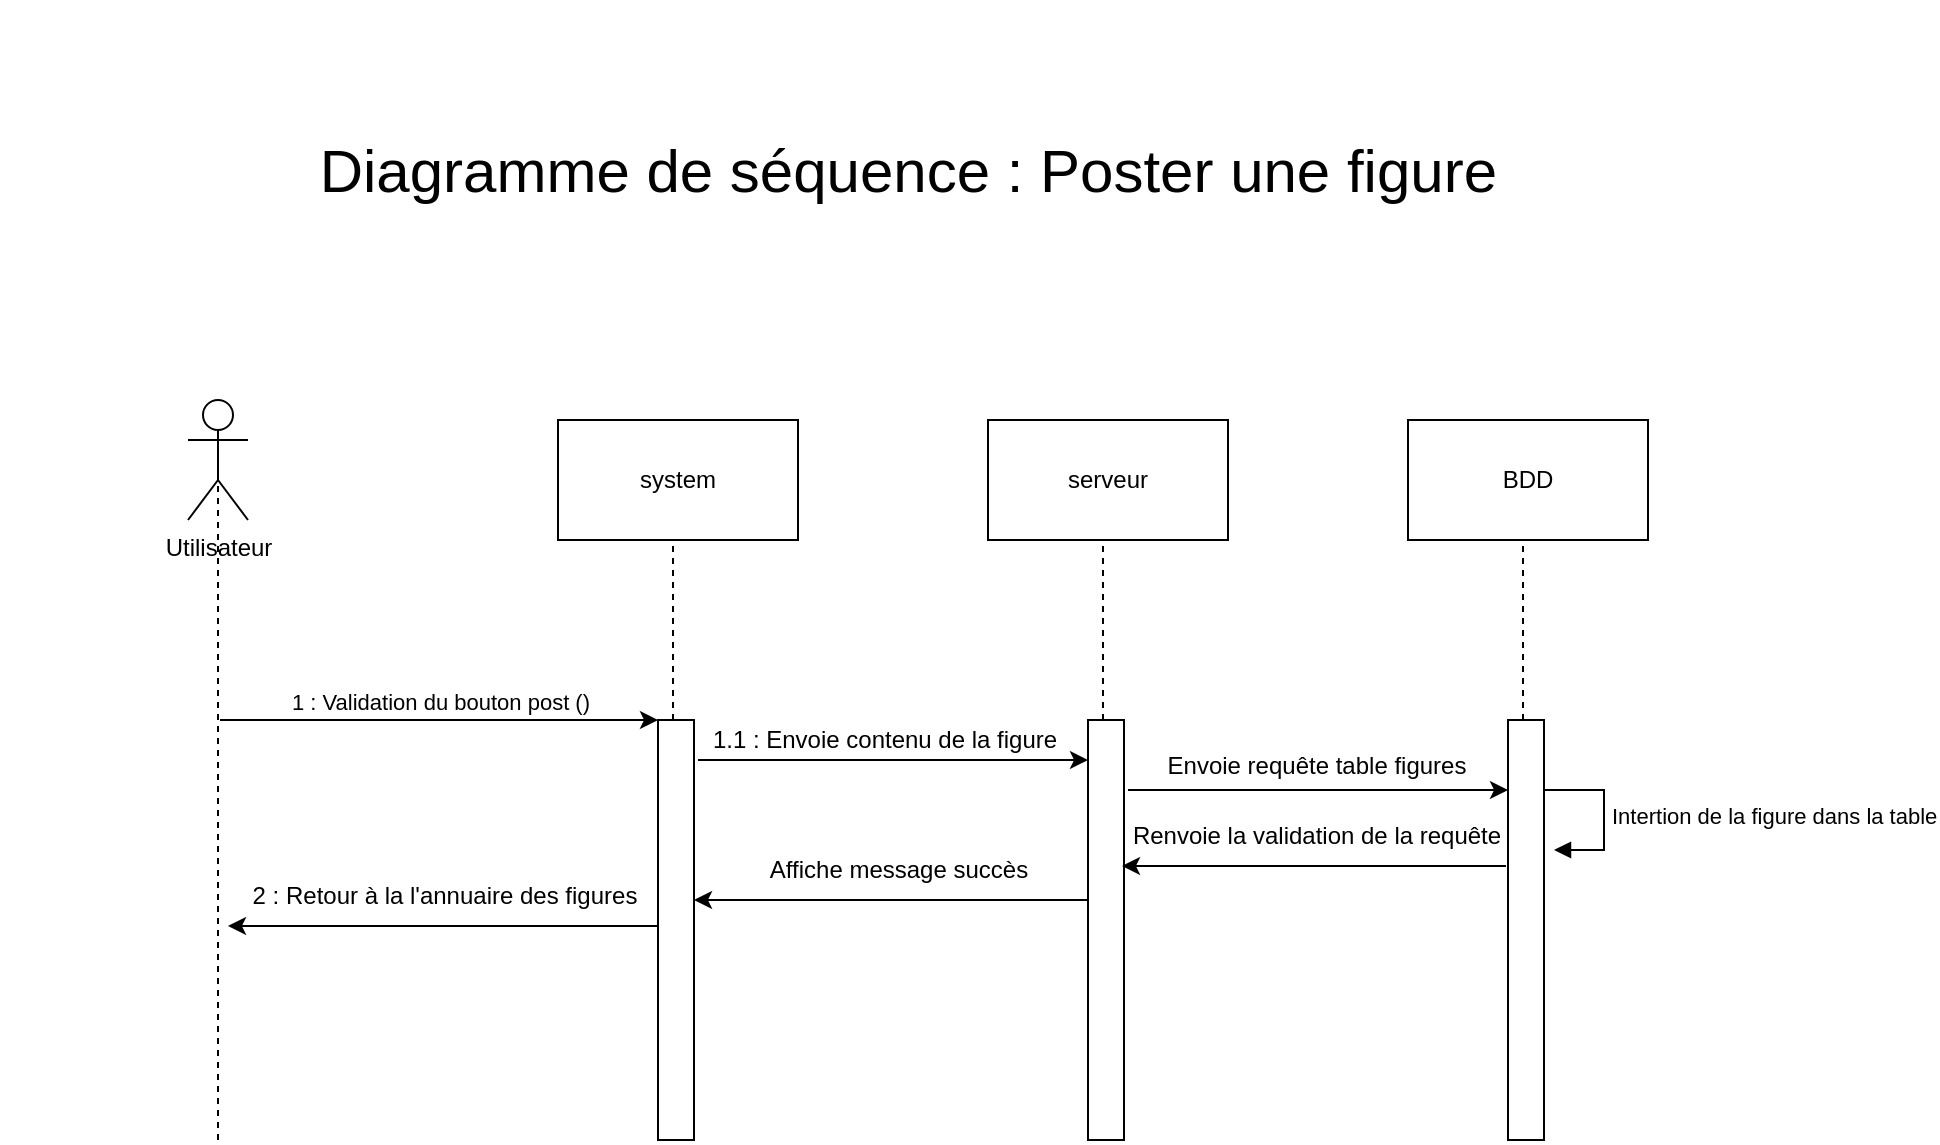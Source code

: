 <mxfile version="21.2.3" type="device">
  <diagram name="Page-1" id="ylSby2IFqSAbWUKDZ_E5">
    <mxGraphModel dx="1434" dy="797" grid="1" gridSize="10" guides="1" tooltips="1" connect="1" arrows="1" fold="1" page="1" pageScale="1" pageWidth="2339" pageHeight="3300" math="0" shadow="0">
      <root>
        <mxCell id="0" />
        <mxCell id="1" parent="0" />
        <mxCell id="0dHqTh75lFJwIoMNK_Vf-53" value="Utilisateur" style="shape=umlActor;verticalLabelPosition=bottom;verticalAlign=top;html=1;outlineConnect=0;" parent="1" vertex="1">
          <mxGeometry x="775" y="430" width="30" height="60" as="geometry" />
        </mxCell>
        <mxCell id="0dHqTh75lFJwIoMNK_Vf-54" value="" style="endArrow=none;dashed=1;html=1;rounded=0;entryX=0.5;entryY=0.5;entryDx=0;entryDy=0;entryPerimeter=0;" parent="1" target="0dHqTh75lFJwIoMNK_Vf-53" edge="1">
          <mxGeometry width="50" height="50" relative="1" as="geometry">
            <mxPoint x="790" y="800" as="sourcePoint" />
            <mxPoint x="795" y="520" as="targetPoint" />
          </mxGeometry>
        </mxCell>
        <mxCell id="0dHqTh75lFJwIoMNK_Vf-55" value="system" style="rounded=0;whiteSpace=wrap;html=1;" parent="1" vertex="1">
          <mxGeometry x="960" y="440" width="120" height="60" as="geometry" />
        </mxCell>
        <mxCell id="0dHqTh75lFJwIoMNK_Vf-56" value="" style="endArrow=none;dashed=1;html=1;rounded=0;entryX=0.5;entryY=0.5;entryDx=0;entryDy=0;entryPerimeter=0;" parent="1" source="0dHqTh75lFJwIoMNK_Vf-57" edge="1">
          <mxGeometry width="50" height="50" relative="1" as="geometry">
            <mxPoint x="1022.13" y="1099.61" as="sourcePoint" />
            <mxPoint x="1017.5" y="500" as="targetPoint" />
          </mxGeometry>
        </mxCell>
        <mxCell id="0dHqTh75lFJwIoMNK_Vf-57" value="" style="html=1;points=[];perimeter=orthogonalPerimeter;outlineConnect=0;targetShapes=umlLifeline;portConstraint=eastwest;newEdgeStyle={&quot;edgeStyle&quot;:&quot;elbowEdgeStyle&quot;,&quot;elbow&quot;:&quot;vertical&quot;,&quot;curved&quot;:0,&quot;rounded&quot;:0};" parent="1" vertex="1">
          <mxGeometry x="1010" y="590" width="18" height="210" as="geometry" />
        </mxCell>
        <mxCell id="0dHqTh75lFJwIoMNK_Vf-58" value="" style="endArrow=classic;html=1;rounded=0;" parent="1" target="0dHqTh75lFJwIoMNK_Vf-57" edge="1">
          <mxGeometry width="50" height="50" relative="1" as="geometry">
            <mxPoint x="791" y="590" as="sourcePoint" />
            <mxPoint x="841" y="540" as="targetPoint" />
          </mxGeometry>
        </mxCell>
        <mxCell id="0dHqTh75lFJwIoMNK_Vf-59" value="1 : Validation du bouton post ()" style="edgeLabel;html=1;align=center;verticalAlign=middle;resizable=0;points=[];" parent="0dHqTh75lFJwIoMNK_Vf-58" vertex="1" connectable="0">
          <mxGeometry x="0.315" y="-3" relative="1" as="geometry">
            <mxPoint x="-34" y="-12" as="offset" />
          </mxGeometry>
        </mxCell>
        <mxCell id="0dHqTh75lFJwIoMNK_Vf-60" value="serveur" style="rounded=0;whiteSpace=wrap;html=1;" parent="1" vertex="1">
          <mxGeometry x="1175" y="440" width="120" height="60" as="geometry" />
        </mxCell>
        <mxCell id="0dHqTh75lFJwIoMNK_Vf-61" value="" style="endArrow=none;dashed=1;html=1;rounded=0;entryX=0.5;entryY=0.5;entryDx=0;entryDy=0;entryPerimeter=0;" parent="1" source="0dHqTh75lFJwIoMNK_Vf-62" edge="1">
          <mxGeometry width="50" height="50" relative="1" as="geometry">
            <mxPoint x="1232.5" y="830" as="sourcePoint" />
            <mxPoint x="1232.5" y="500" as="targetPoint" />
          </mxGeometry>
        </mxCell>
        <mxCell id="0dHqTh75lFJwIoMNK_Vf-62" value="" style="html=1;points=[];perimeter=orthogonalPerimeter;outlineConnect=0;targetShapes=umlLifeline;portConstraint=eastwest;newEdgeStyle={&quot;edgeStyle&quot;:&quot;elbowEdgeStyle&quot;,&quot;elbow&quot;:&quot;vertical&quot;,&quot;curved&quot;:0,&quot;rounded&quot;:0};" parent="1" vertex="1">
          <mxGeometry x="1225" y="590" width="18" height="210" as="geometry" />
        </mxCell>
        <mxCell id="0dHqTh75lFJwIoMNK_Vf-63" value="BDD" style="rounded=0;whiteSpace=wrap;html=1;" parent="1" vertex="1">
          <mxGeometry x="1385" y="440" width="120" height="60" as="geometry" />
        </mxCell>
        <mxCell id="0dHqTh75lFJwIoMNK_Vf-64" value="" style="endArrow=none;dashed=1;html=1;rounded=0;entryX=0.5;entryY=0.5;entryDx=0;entryDy=0;entryPerimeter=0;" parent="1" source="0dHqTh75lFJwIoMNK_Vf-65" edge="1">
          <mxGeometry width="50" height="50" relative="1" as="geometry">
            <mxPoint x="1442.5" y="830" as="sourcePoint" />
            <mxPoint x="1442.5" y="500" as="targetPoint" />
          </mxGeometry>
        </mxCell>
        <mxCell id="0dHqTh75lFJwIoMNK_Vf-65" value="" style="html=1;points=[];perimeter=orthogonalPerimeter;outlineConnect=0;targetShapes=umlLifeline;portConstraint=eastwest;newEdgeStyle={&quot;edgeStyle&quot;:&quot;elbowEdgeStyle&quot;,&quot;elbow&quot;:&quot;vertical&quot;,&quot;curved&quot;:0,&quot;rounded&quot;:0};" parent="1" vertex="1">
          <mxGeometry x="1435" y="590" width="18" height="210" as="geometry" />
        </mxCell>
        <mxCell id="0dHqTh75lFJwIoMNK_Vf-66" value="" style="endArrow=classic;html=1;rounded=0;" parent="1" target="0dHqTh75lFJwIoMNK_Vf-62" edge="1">
          <mxGeometry width="50" height="50" relative="1" as="geometry">
            <mxPoint x="1030" y="610" as="sourcePoint" />
            <mxPoint x="1185" y="610" as="targetPoint" />
          </mxGeometry>
        </mxCell>
        <mxCell id="0dHqTh75lFJwIoMNK_Vf-67" value="1.1 : Envoie contenu de la figure" style="text;html=1;align=center;verticalAlign=middle;resizable=0;points=[];autosize=1;strokeColor=none;fillColor=none;" parent="1" vertex="1">
          <mxGeometry x="1023" y="585" width="200" height="30" as="geometry" />
        </mxCell>
        <mxCell id="0dHqTh75lFJwIoMNK_Vf-68" value="Envoie requête table figures" style="text;html=1;align=center;verticalAlign=middle;resizable=0;points=[];autosize=1;strokeColor=none;fillColor=none;" parent="1" vertex="1">
          <mxGeometry x="1254" y="598" width="170" height="30" as="geometry" />
        </mxCell>
        <mxCell id="0dHqTh75lFJwIoMNK_Vf-69" value="" style="endArrow=classic;html=1;rounded=0;" parent="1" target="0dHqTh75lFJwIoMNK_Vf-65" edge="1">
          <mxGeometry width="50" height="50" relative="1" as="geometry">
            <mxPoint x="1245" y="625" as="sourcePoint" />
            <mxPoint x="1295" y="575" as="targetPoint" />
          </mxGeometry>
        </mxCell>
        <mxCell id="0dHqTh75lFJwIoMNK_Vf-70" value="Intertion de la figure dans la table" style="html=1;align=left;spacingLeft=2;endArrow=block;rounded=0;edgeStyle=orthogonalEdgeStyle;curved=0;rounded=0;" parent="1" edge="1">
          <mxGeometry relative="1" as="geometry">
            <mxPoint x="1453" y="625" as="sourcePoint" />
            <Array as="points">
              <mxPoint x="1483" y="655" />
            </Array>
            <mxPoint x="1458" y="655" as="targetPoint" />
          </mxGeometry>
        </mxCell>
        <mxCell id="0dHqTh75lFJwIoMNK_Vf-105" value="&lt;font style=&quot;font-size: 30px;&quot;&gt;&amp;nbsp;Diagramme de séquence : Poster une figure&lt;/font&gt;" style="text;html=1;strokeColor=none;fillColor=none;align=center;verticalAlign=middle;whiteSpace=wrap;rounded=0;" parent="1" vertex="1">
          <mxGeometry x="681" y="230" width="900" height="170" as="geometry" />
        </mxCell>
        <mxCell id="0dHqTh75lFJwIoMNK_Vf-106" value="" style="endArrow=classic;html=1;rounded=0;" parent="1" edge="1">
          <mxGeometry width="50" height="50" relative="1" as="geometry">
            <mxPoint x="1434" y="663" as="sourcePoint" />
            <mxPoint x="1242" y="663" as="targetPoint" />
          </mxGeometry>
        </mxCell>
        <mxCell id="0dHqTh75lFJwIoMNK_Vf-107" value="Renvoie la validation de la requête" style="text;html=1;align=center;verticalAlign=middle;resizable=0;points=[];autosize=1;strokeColor=none;fillColor=none;" parent="1" vertex="1">
          <mxGeometry x="1234" y="633" width="210" height="30" as="geometry" />
        </mxCell>
        <mxCell id="0dHqTh75lFJwIoMNK_Vf-108" value="" style="endArrow=classic;html=1;rounded=0;" parent="1" edge="1">
          <mxGeometry width="50" height="50" relative="1" as="geometry">
            <mxPoint x="1225" y="680" as="sourcePoint" />
            <mxPoint x="1028" y="680" as="targetPoint" />
          </mxGeometry>
        </mxCell>
        <mxCell id="0dHqTh75lFJwIoMNK_Vf-109" value="Affiche message succès" style="text;html=1;align=center;verticalAlign=middle;resizable=0;points=[];autosize=1;strokeColor=none;fillColor=none;" parent="1" vertex="1">
          <mxGeometry x="1055" y="650" width="150" height="30" as="geometry" />
        </mxCell>
        <mxCell id="0dHqTh75lFJwIoMNK_Vf-110" value="" style="endArrow=classic;html=1;rounded=0;" parent="1" edge="1">
          <mxGeometry width="50" height="50" relative="1" as="geometry">
            <mxPoint x="1010" y="693" as="sourcePoint" />
            <mxPoint x="795" y="693" as="targetPoint" />
          </mxGeometry>
        </mxCell>
        <mxCell id="0dHqTh75lFJwIoMNK_Vf-111" value="2 : Retour à la l&#39;annuaire des figures" style="text;html=1;align=center;verticalAlign=middle;resizable=0;points=[];autosize=1;strokeColor=none;fillColor=none;" parent="1" vertex="1">
          <mxGeometry x="793" y="663" width="220" height="30" as="geometry" />
        </mxCell>
      </root>
    </mxGraphModel>
  </diagram>
</mxfile>
